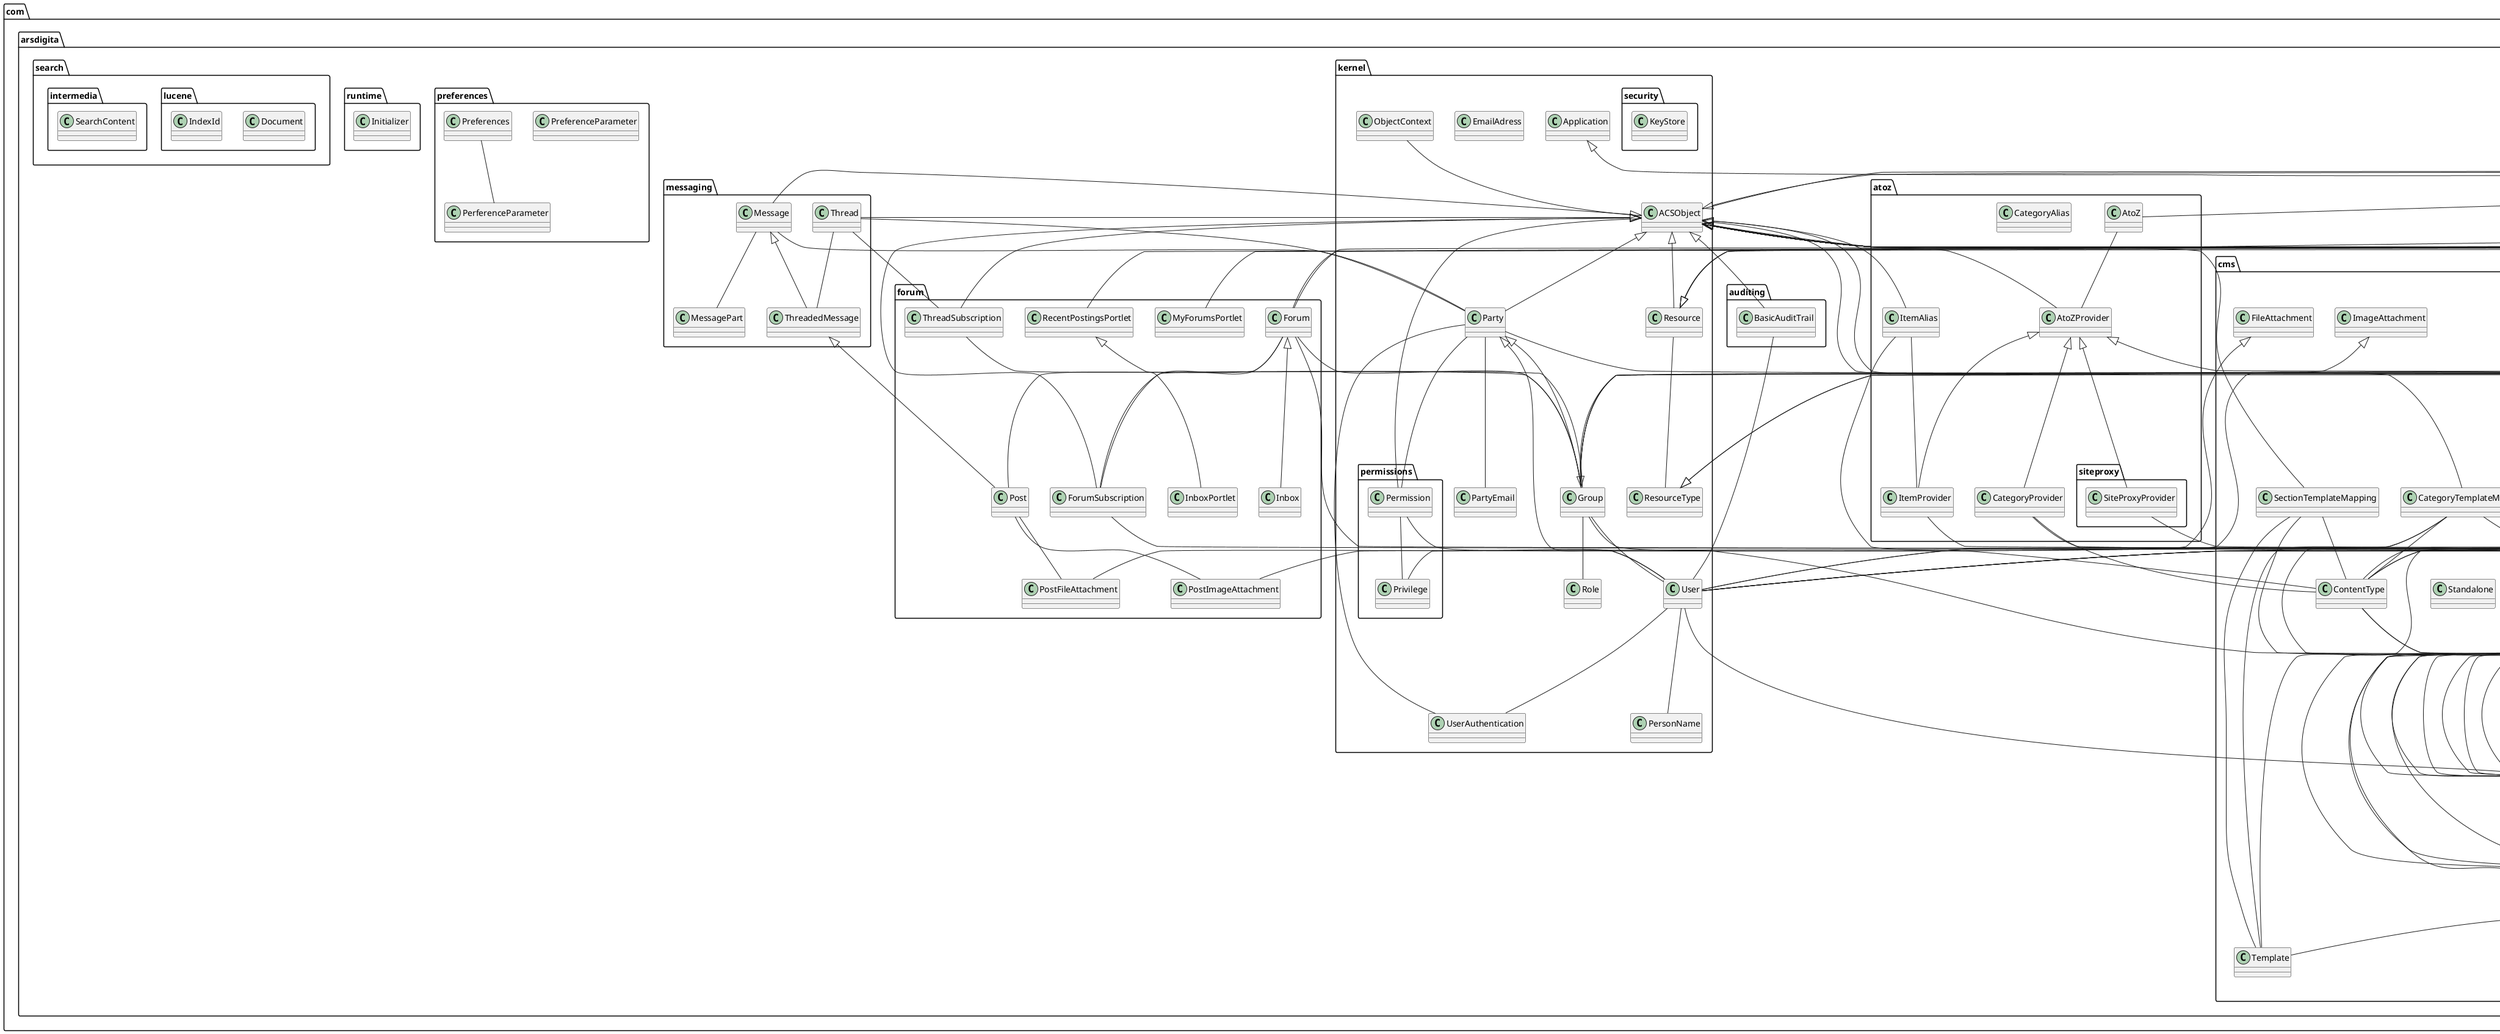 @startuml

namespace com.arsdigita.admin {

    class CWAdmin

    com.arsdigita.web.Application <|-- CWAdmin
}

namespace com.arsdigita.auditing {
    class BasicAuditTrail
    
    com.arsdigita.kernel.ACSObject <|-- BasicAuditTrail
    
    BasicAuditTrail -- com.arsdigita.kernel.User
}

namespace com.arsdigita.atoz {

    class AtoZ
    class AtoZProvider
    class CategoryProvider
    class CategoryAlias
    class ItemAlias
    class ItemProvider

    com.arsdigita.web.Application <|-- AtoZ
    com.arsdigita.kernel.ACSObject <|-- AtoZProvider
    com.arsdigita.kernel.ACSObject <|-- ItemAlias
    AtoZProvider <|-- CategoryProvider
    AtoZProvider <|-- ItemProvider
    

    AtoZ -- AtoZProvider
    CategoryProvider -- com.arsdigita.categorization.Category
    CategoryProvider -- com.arsdigita.cms.ContentType
    ItemAlias -- ItemProvider
    ItemAlias -- com.arsdigita.cms.ContentType
    ItemProvider -- com.arsdigita.categorization.Category
}

namespace com.arsdigita.atoz.siteproxy {

    class SiteProxyProvider
    
    com.arsdigita.atoz.AtoZProvider <|-- SiteProxyProvider
    
    SiteProxyProvider -- com.arsdigita.categorization.Category
}

namespace com.arsdigita.auth.http {

    class HttpAuth 
    class Nounce
    class UserLogin

    com.arsdigita.web.Application <|-- HTTPAuth
    com.arsdigita.kernel.ACSObject <|-- UserLogin
}

namespace com.arsdigita.categorization {
    class Category
    class CategoryLocalization
    class UseContext
    class CategoryPurpose

    com.arsdigita.kernel.ACSObject <|-- Category
    com.arsdigita.kernel.ACSObject <|-- CategoryLocalization
    com.arsdigita.kernel.ACSObject <|-- CategoryPurpose

    UseContext -- com.arsdigita.kernel.ACSObject
    Category -- com.arsdigita.kernel.ACSObject

    Category -- CategoryLocalization
    Category -- UseContext
    CategoryPurpose -- Category
}

namespace com.arsdigita.cms {
    
    class Asset
    class AuthoringKit
    class AuthoringStep
    class CategoryTemplateMapping
    class CMSTask
    class CMSTaskType
    class ContentCenter
    class ContentBundle
    class ContentItem
    class ContentPage
    class ContentSection
    class ContentType
    class ContentTypeLifecycleDefinition
    class ContentTypeWorkflowTemplate
    class FileAsset
    class Folder
    class ImageAsset
    class ImageMimeType
    class ItemTemplateMapping
    class Lifecycle
    class LifecycleDefinition
    class LifecycleService
    class Link
    class MimeType
    class MimeTypeExtension
    class MimeTypeStatus
    class Phase
    class PhaseDefinition
    class PublishLock
    class PostConvertHTML
    class PreConvertHTML
    class PublishedLink
    class RelationAttribute
    class ResourceType
    class Resource
    class ResourceMapping
    class ReusableImageAsset
    class SectionTemplateMapping
    class Service
    class Standalone
    class TaskEventURLGenerator
    class TemplateContext
    class Template
    class TextAsset
    class TextMimeType
    class UpgradeProcess
    class UserDefinedContentItem
    class UserHomeFolderMap

    Asset <|-- FileAsset
    Asset <|-- ImageAsset
    Asset <|-- TextAsset
    com.arsdigita.kernel.ACSObject <|-- AuthoringKit
    com.arsdigita.kernel.ACSObject <|-- AuthoringStep
    com.arsdigita.kernel.ACSObject <|-- CategoryTemplateMapping
    com.arsdigita.kernel.ACSObject <|-- ContentType
    com.arsdigita.kernel.ACSObject <|-- Lifecycle
    com.arsdigita.kernel.ACSObject <|-- LifecycleDefinition
    com.arsdigita.kernel.ACSObject <|-- ItemTemplateMapping
    com.arsdigita.kernel.ACSObject <|-- Phase
    com.arsdigita.kernel.ACSObject <|-- PhaseDefinition
    com.arsdigita.kernel.ACSObject <|-- RelationAttribute
    com.arsdigita.kernel.ACSObject <|-- SectionTemplateMapping
    com.arsdigita.kernel.ACSObject <|-- UserHomeFolderMap
    com.arsdigita.web.Application <|-- ContentCenter
    com.arsdigita.web.Application <|-- ContentSection
    com.arsdigita.web.Application <|-- Service
    com.arsdigita.versioning.VersionedACSObject <|-- ContentItem
    com.arsdigita.workflow.simple.UserTask <|-- CMSTask
    ContentItem <|-- Asset
    ContentItem <|-- ContentBundle
    ContentItem <|-- ContentPage
    ContentItem <|-- Folder
    ImageAsset <|-- ReusableImageAsset
    MimeType <|-- ImageMimeType
    MimeType <|-- TextMimeType
    TextAsset <|-- Template

    Asset -- MimeType
    AuthoringKit -- ContentType
    AuthoringKit -- AuthoringStep
    CategoryTemplateMapping -- Category
    CategoryTemplateMapping -- ContentType
    CategoryTemplateMapping -- Template
    CategoryTemplateMapping -- ContentSection
    CMSTask -- CMSTaskType
    ContentItem -- com.arsdigita.kernel.ACSObject
    ContentItem -- ContentType
    ContentItem -- ContentSection
    ContentItem -- Folder
    ContentItem -- Lifecycle    
    ContentSection -- com.arsdigita.globalization.Charset
    ContentSection -- com.arsdigita.globalization.Charset.Locale
    ContentSection -- com.arsdigita.kernel.Group    
    ContentSection -- Folder
    ContentSection -- LifecycleDefinition
    ContentType -- com.arsdigita.formbuilder.FormSection
    ContentType -- ContentSection    
    ItemTemplateMapping -- Template
    ItemTemplateMapping -- ContentItem
    Lifecycle -- LifecycleDefinition
    Lifecycle -- Phase
    LifecycleDefinition -- PhaseDefinition
    LifecycleService -- com.arsdigita.kernel.ACSObject
    LifecycleService -- Lifecycle
    MimeType -- MimeTypeExtension
    Phase -- PhaseDefinition
    PublishedLink -- ACSObject
    PublishedLink -- ContentItem
    Resource -- ResourceType
    SectionTemplateMapping -- ContentSection
    SectionTemplateMapping -- ContentType
    SectionTemplateMapping -- Template
    TaskEventURLGenerator -- CMSTaskType
    UserHomeFolderMap -- Folder
    UserHomeFolderMap -- ContentSection
    UserHomeFolderMap -- User
    com.arsdigita.workflow.simple.WorkflowTemplate -- ContentSection

}

namespace com.arsdigita.cms.contentassets {

    class DublinCoreES
    class FileAttachment
    class GenericOrgaUnitTextAsset
    class ItemImageAttachment
    class Notes
    class RelatedLink
    
    com.arsdigita.cms.ContentItem <|-- DublinCoreES
    com.arsdigita.cms.FileAsset <|-- FileAttachment
    com.arsdigita.cms.contenttypes.Link <|-- ReleatedLink
    com.arsdigita.kernel.ACSObject <|-- ItemImageAttachment
    com.arsdigita.kernel.ACSObject <|-- Notes
    com.arsdigita.kernel.ACSObject <|-- GenericOrgaUnitTextAsset
    
    DublinCoreES -- com.arsdigita.cms.ContentItem
    FileAttachment -- com.arsdigita.cms.ContentItem
    GenericOrgaUnitTextAsset -- com.arsdigita.cms.contenttypes.GenericOrganizationalUnit
    ItemImageAttachment -- Link
    ItemImageAttachment -- ReusableImageAsset
    ItemImageAttachment -- com.arsdigita.cms.ContentItem
    Note -- com.arsdigita.cms.ContentItem
    ReleatedLink -- ContentItem
    ReleatedLink -- com.arsdigita.cms.MimeType
}

namespace com.arsdigita.cms.contenttypes {
    
    class AddressType
    class Agenda
    class Article
    class ArticleSection
    class Bookmark
    class Contact
    class ContentGroup
    class ContentGroupAssociation
    class DecisionTree
    class DecisionTreeSection
    class DecisionTreeOption
    class DecisionTreeSectionOptionTarget
    class Event
    class FAQItem
    class FileStorageItem
    class GenericAddress
    class GenericAddressBundle
    class GenericArticle
    class GenericContact
    class GenericContactBundle
    class GenericContactEntry
    class GenericOrganizationalUnit
    class GenericOrganizationalUnitBundle
    class GenericPerson
    class GenericPersonBundle
    class GlossaryItem
    class HistoricDate
    class Image
    class InlineSite
    class IsoCountry
    class Job
    class LegalNotice
    class Link
    class Member
    class Minutes
    class MOTDItem
    class MultiPartArticle
    class NewsItem
    class Organization
    class Person
    class PressRelease
    class PublicPersonalProfile
    class PublicPersonalProfileBundle
    class PublicPersonalProfileNavItem
    class ResearchNetwork
    class ResearchNetworkMembership
    class Service
    class SimpleAddress
    class SimpleOrganization
    class SimpleOrganizationBundle
    class SiteProxy
    class Survey
    class SurveyResponse
    class SurveyAnswer
    
    com.arsdigita.kernel.ACSObject <|-- Link
    com.arsdigita.kernel.ACSObject <|-- ResearchNetworkMembership
    com.arsdigita.cms.ContentItem <|-- ContentGroup
    com.arsdigita.cms.ContentItem <|-- ContentGroupAssociation
    com.arsdigita.cms.ContentItem <|-- SurveyResponse
    com.arsdigita.cms.ContentItem <|-- SurveyAnswer
    com.arsdigita.cms.ContentBundle <|-- GenericAddressBundle
    com.arsdigita.cms.ContentBundle <|-- GenericContactBundle
    com.arsdigita.cms.ContentBundle <|-- GenericOrganizationalUnitBundle
    com.arsdigita.cms.ContentBundle <|-- GenericPersonBundle
    com.arsdigita.cms.ContentBundle <|-- PublicPersonalProfileBundle
    com.arsdigita.cms.ContentItem <|-- GenericContactEntry
    com.arsdigita.cms.ContentItem <|-- DecisionTreeSectionOption
    com.arsdigita.cms.ContentItem <|-- DecisionTreeOptionTarget
    com.arsdigita.cms.ContentPage <|-- ArticleSection
    com.arsdigita.cms.ContentPage <|-- Bookmark
    com.arsdigita.cms.ContentPage <|-- DecisionTree
    com.arsdigita.cms.ContentPage <|-- DecisionTreeSection
    com.arsdigita.cms.ContentPage <|-- FAQItem
    com.arsdigita.cms.ContentPage <|-- FileStorageItem
    com.arsdigita.cms.ContentPage <|-- GenericAddress
    com.arsdigita.cms.ContentPage <|-- GenericArticle
    com.arsdigita.cms.ContentPage <|-- GenericContact
    com.arsdigita.cms.ContentPage <|-- GenericOrganizationalUnit
    com.arsdigita.cms.ContentPage <|-- GenericPerson
    com.arsdigita.cms.ContentPage <|-- GlossaryItem
    com.arsdigita.cms.ContentPage <|-- Image
    com.arsdigita.cms.ContentPage <|-- InlineSite
    com.arsdigita.cms.ContentPage <|-- Job
    com.arsdigita.cms.ContentPage <|-- MOTDItem
    com.arsdigita.cms.ContentPage <|-- MultiPartArticle
    com.arsdigita.cms.ContentPage <|-- Organization
    com.arsdigita.cms.ContentPage <|-- PublicPersonalProfile
    com.arsdigita.cms.ContentPage <|-- ResearchNetwork
    com.arsdigita.cms.ContentPage <|-- Service
    com.arsdigita.cms.ContentPage <|-- SimpleAddress
    com.arsdigita.cms.ContentPage <|-- SiteProxy
    com.arsdigita.cms.ContentPage <|-- Survey
    GenericAddress <|-- Address
    GenericArticle <|-- Agenda
    GenericArticle <|-- Article
    GenericArticle <|-- Event
    GenericArticle <|-- HistoricDate
    GenericArticle <|-- LegalNotice
    GenericArticle <|-- Minutes
    GenericArticle <|-- NewsItem
    GenericArticle <|-- PressRelease
    GenericContact <|-- Contact
    GenericPerson <|-- Member
    GenericPerson <|-- Person
    GenericOrganizationalUnit <|-- SimpleOrganization
    GenericOrganizationalUnitBundle <|-- SimpleOrganizationBundle
    
    ArticleSection -- com.arsdigita.cms.TextAsset
    ArticleSection -- com.arsdigita.cms.ReusableImageAsset
    ContentGroup -- ContentGroupAssociation
    ContentGroupAssociation -- com.arsdigita.cms.ContentItem
    DecisionTree -- DecisionTreeSection
    DecisionTreeSection -- DecisionTreeSectionOption
    DecisionTreeSection -- com.arsdigita.cms.TextAsset
    DecisionTreeSectionOption -- DecisionTreeptionTarget
    FileStorageItem -- com.arsdigita.cms.FileAsset
    GenericContact -- GenericContactEntry
    GenericContactBundle -- GenericPersonBundle
    GenericContactBundle -- GenericAddressBundle
    GenericOrganizationalUnitBundle -- GenericContactBundle
    GenericOrganizationalUnitBundle -- GenericPersonBundle
    Image -- com.arsdigita.cms.ImageAsset
    Link -- ContentItem
    MOTDItem -- com.arsdigita.cms.FileAsset
    Organization -- com.arsdigita.cms.ImageAsset
    MultiPartArticle -- ArticleSection
    PublicPersonalProfileBundle -- GenericPersonBundle
    PublicPersonalProfile -- PublicPersonalProfileNavItem
    ResearchNetwork -- ResearchNetworkMembership
    ResarchNetworkMembership -- Person
    SimpleAddress -- IsoCountry
    Survey -- com.arsdigita.formbuilder.FormSection
    Survey -- SurveyResponse
    SurveyResponse -- SurveyAnswer
}

namespace com.arsdigita.cms.contenttypes.xmlfeed {

    class XMLFeed

    com.arsdigita.cms.formbuilder.FormItem <|-- XMLFeed
    
    XMLFeed -- com.arsdigita.cms.FileAsset
}

namespace com.arsdigita.cms.formbuilder {

    class FormItem
    class FormSectionItem
    class FormSectionWrapper
    
    com.arsdigita.cms.ContentPage <|-- FormItem
    com.arsdigita.cms.ContentPage <|-- FormSectionItem
    com.arsdigita.formbuoilder.Component <|-- FormSectionWrapper
    

    FormItem -- com.arsdigita.formbuilder.FormSection
    FormSection -- com.arsdigita.formbuilder.FormSection
    FormSectionWrapper -- FormSectionItem
}

namespace com.arsdigita.cms.docmgr {

    class DocFolder
    class DocLink
    class Document
    class DocumentCategoryBrowserApplication
    class LegacyDocumentCategoryBrowserApplication
    class Repository

    com.arsdigita.cms.Folder <|-- DocFolder
    com.arsdigita.cms.ContentPage <|-- DocLink
    com.arsdigita.cms.ContentPage <|-- Document
    com.arsdigita.web.Application <|-- DocumentCategoryBrowserApplication
    com.arsdigita.web.Application <|-- LegacyDocumentCategoryBrowserApplication
    com.arsdigita.web.Application <|-- Repository
    
    DocLink -- Document
    DocLink -- Repository
    Document -- com.arsdigita.cms.FileAsset
    Document -- Repository
    Document -- com.arsdigita.kernel.User
    
}

namespace com.arsdigita.cms.docmgr.ui {

    class CategoryDocsNavigatorPortlet
    class LegacyCategoryDocsNavigatorPortlet
    class RecentUpdatedDocsPortlet

    com.arsdigita.portal.Portlet <|-- CategoryDocsNavigatorPortlet
    com.arsdigita.portal.Portlet <|-- LegacyCategoryDocsNavigatorPortlet
    com.arsdigita.portal.Portlet <|-- RecentUpdatedDocsNavigatorPortlet
}

namespace com.arsdigita.docrepo {

    class DocBlobject
    class File
    class Folder
    class Repository
    class ResourceImpl
    
    com.arsdigita.versioning.VersionedACSObject <|-- ResourceImpl
    com.arsdigita.web.Application <|-- Repository
    ResourceImpl <|-- File
    ResourceImpl <|-- Folder

    ResourceImpl -- DocBlobject
    ResourceImpl -- com.arsdigita.kernel.User
}

namespace com.arsdigita.docrepo.ui {

    class RecentUpdatedDocsPortlet

    com.arsdigita.portal.Portlet <|-- RecentUpdatedDocsPortlet

}
namespace com.arsdigita.cms.portlet {

    class ContentDirectoryPortlet
    class ContentItemPortlet
    class ContentSectionsPortlet
    class TaskPortlet

    com.arsdigita.portal.Portlet <|-- ContentDirectoryPortlet
    com.arsdigita.portal.Portlet <|-- ContentItemPortlet
    com.arsdigita.portal.Portlet <|-- ContentSectionsPortlet
    com.arsdigita.portal.Portlet <|-- TaskPortlet

    ContentItemPortlet -- com.arsdigita.cms.ContentItem
}

namespace com.arsdigita.cms.publicpersonalprofile {

    class PublicPersonalProfile

    com.arsdigita.kernel.Application <|-- PublicPersonalProfile

}

namespace com.arsdigita.cms.publishToFile {

    class QueueEntry
    class PublishedFile
    class PublishedLink
    
    QueueEntry -- com.arsdigita.web.Host
}

namespace com.arsdigita.coventry.cms.contenttypes {

    class Councillor
    class Person

    com.arsdigita.cms.TextPage <|-- Person
    Person <|-- Councillor
}

namespace com.arsdigita.faq {

    class Faq
    class QAPair
    class FaqQuestionsPortlet

    com.arsdigita.web.Application <|-- Faq
    com.arsdigita.kernel.ACSObject <|-- QAPair
    com.arsdigita.portal.Portlet <|-- Portlet

    Faq -- QAPair
}

namespace com.arsdigita.formbuilder {

    class Component
    class DataDrivenSelect
    class FormSection
    class Listener
    class MetaObject
    class ObjectType
    class Option
    class PersistentDataQuery
    class ProcessListener
    class Widget
    class WidgetLabel

    com.arsdigita.kernel.ACSObject <|-- Component
    com.arsdigita.kernel.ACSObject <|-- Listener
    com.arsdigita.kernel.ACSObject <|-- MetaObject
    com.arsdigita.kernel.ACSObject <|-- PersistentDataQuery
    com.arsdigita.kernel.ACSObject <|-- ProcessListener

    Component <|-- FormSection
    Component <|-- Option
    Component <|-- Widget
    Component <|-- WidgetLabel
    Widget <|-- DataDrivenSelect

    Listener -- Widget
    FormSection -- ProcessListener
    Widget -- WidgetLabel

}

namespace com.arsdigita.formbuilder.actions {

    class ConfirmEmailListener
    class ConfirmRedirectListener
    class RemoteServerPostListener
    class SimpleEmailListener
    class TemplateEmailListener
    class XMLEmailListener

    com.arsdigita.formbuilder.ProcessListener <|-- ConfirmEmailListener
    com.arsdigita.formbuilder.ProcessListener <|-- ConfirmRedirectListener
    com.arsdigita.formbuilder.ProcessListener <|-- RemoteServerPostListener
    com.arsdigita.formbuilder.ProcessListener <|-- SimpleEmailListener
    com.arsdigita.formbuilder.ProcessListener <|-- TemplateEmailListener
    com.arsdigita.formbuilder.ProcessListener <|-- XMLEmailListener
}

namespace com.arsdigita.formbuilder.pdf {

    class PDFListener

    com.arsdigita.formbuilder.ProcessListener <|-- PDFListener
}

namespace com.arsdigita.forum {

    class Forum
    class ForumSubscription
    class Inbox
    class InboxPortlet
    class MyForumsPortlet
    class Post
    class PostFileAttachment
    class PostImageAttachment
    class RecentPostingsPortlet
    class ThreadSubscription

    com.arsdigita.cms.FileAttachment <|-- PostFileAttachment
    com.arsdigita.cms.ImageAttachment <|-- PostImageAttachment
    com.arsdigita.kernel.ACSObject <|-- ForumSubscription
    com.arsdigita.kernel.ACSObject <|-- ThreadSubscription
    com.arsdigita.portal.Portlet <|-- MyForumsPortlet
    com.arsdigita.portal.Portlet <|-- RecentPostingsPortlet
    com.arsdigita.messaging.ThreadedMessage <|-- Post
    com.arsdigita.web.Appliation <|-- Forum
    Forum <|-- Inbox
    RecentPostingsPortlet <|-- InboxPortlet

    Forum -- com.arsdigita.categorization.Category
    Forum -- com.arsdigita.cms.lifecycle.LifecycleDefinition
    Forum -- com.arsdigita.kernel.Group
    Forum -- ForumSubscription
    Forum -- Post
    ForumSubscription -- com.arsdigita.kernel.Group
    ForumSubscription -- com.arsdigita.notification.Digest
    Post -- PostFileAttachment
    Post -- PostImageAttachment
    ThreadSubscription -- com.arsdigita.messaging.Thread
    ThreadSubscription -- com.arsdigita.kernel.Group
    
}

namespace com.arsdigita.globalization {
    
    class Charset
    class Locale
    class MessageCatalog

    Charset -- Locale
    MessageCatalog -- Locale
}

namespace com.arsdigita.kernel {

    class ACSObject
    class EmailAdress
    class Group
    class Party
    class PartyEmail
    class PersonName
    class ResourceType
    class Resource
    class Role
    class ObjectContext
    class User
    class UserAuthentication

    ACSObject <|-- Party
    ACSObject <|-- Resource
    Party <|-- Group
    Party <|-- User

    Group -- User
    Group -- Role
    ObjectContext -- ACSObject
    Party -- PartyEmail
    Party -- com.arsdigita.kernel.permissions.Permission
    Party -- UserAuthentication
    Resource -- ResourceType
    User -- com.arsdigita.kernel.permissions.Permission
    User -- PersonName
    User -- UserAuthentication

}

namespace com.arsdigita.kernel.permissions {

        class Permission
        class Privilege

        Permission -- com.arsdigita.kernel.ACSObject
        Permission -- Privilege
}

namespace com.arsdigita.kernel.security {
        class KeyStore
}

namespace com.arsdigita.london.atoz {

    class DomainProvider

    com.arsdigita.atoz.AtoZProvider <|-- DomainProvider

    DomainProvider -- com.arsdigita.london.terms.Domain
}

namespace com.arsdigita.london.cms.dublin {
    
    class DublinCoreItem

    com.arsdigita.cms.ContentItem <|-- DublinCoreItem

    DublinCoreItem -- com.arsdigita.cms.ContentItem
}

namespace com.arsdigita.london.cms.freeform {
    
    class FreeformContentItem
    class FreeformContentItemAsset

    com.arsdigita.cms.ContentPage <|-- FreeformContentItem
    
    
    FreeformContentItem -- FreeformContentItemAsset
    FreeformContentItemAsset -- com.arsdigita.cms.Asset
}

namespace com.arsdigita.london.cms.freeform.asset {

    class FreeformBinaryAsset

    com.arsdigita.cms.Asset <|-- FreeformBinaryAsset
    com.arsdigita.cms.Asset <|-- FreeformTextAsset
}

namespace com.arsdigita.london.importer {

    class RemoteOidMapping
}

namespace com.arsdigita.london.search {

    class Search
    class Server
    class SponsoredLink

    com.arsdigita.kernel.ACSObject <|-- Server
    com.arsdigita.kernel.ACSObject <|-- SponsoredLink
    com.arsdigita.web.Application <|-- Search
    
}

namespace com.arsdigita.london.search.spider {

    class SpideredContent

    com.arsdigita.kernel.ACSObject <|-- SpideredContent
}

namespace com.arsdigita.london.terms {

    class Domain
    class Term
    class Terms
    
    com.arsdigita.kernel.ACSObject <|-- Term
    com.arsdigita.web.Application <|-- Terms

    Domain -- com.arsdigita.categorization.Category
    Domain -- Term
    Term -- com.arsdigita.categorization.Category
}

namespace com.arsdigita.london.terms.indexing {

    class Indexer

    com.arsdigita.kernel.ACSObject <|-- Indexer

    Indexer -- com.arsdigita.london.terms.Domain
}

namespace com.arsdigita.london.contenttypes {

    class Contact
    class ContactAddress
    class ContactPhone
    class ContactType
    class ESDService

    com.arsdigita.cms.ContentItem <|-- ContactAddress
    com.arsdigita.cms.ContentItem <|-- ContactPhone
    com.arsdigita.cms.ContentItem <|-- ContactType
    com.arsdigita.cms.ContentPage <|-- Contact
    com.arsdigita.cms.contenttypes.GenericArticle <|-- ESDService
    
    Contact -- com.arsdigita.cms.ContentItme
    Contact -- ContactAddress
    Contact -- ContactPhone
    Contact -- ContactType
    Contact -- ESDService
}

namespace com.arsdigita.london.userprefs {

    class PersistentUserPrefs
    class Pref

    PersistentUserPrefs -- com.arsdigita.kernel.User
    PersistentUserPrefs -- Pref
}

namespace com.arsdigita.messaging {
    
    class Message
    class MessagePart
    class Thread
    class ThreadedMessage

    com.arsdigita.kernel.ACSObject <|-- Message
    com.arsdigita.kernel.ACSObject <|-- Thread
    Message <|-- ThreadedMessage

    Message -- MessagePart
    Message -- com.arsdigita.kernel.Party
    Thread -- ThreadedMessage
    Thread -- Party
}

namespace com.arsdigita.navigation {

    class Navigation
    class QuickLink
    class Template
    class TemplateMapping

    com.arsdigita.kernel.ACSObject <|-- QuickLink
    com.arsdigita.web.Application <|-- Navigation
    
    Template -- TemplateMapping
    TemplateMapping -- com.arsdigita.categorization.Category
}

namespace com.arsdigita.navigation.portlet {

    class ItemListPortlet
    class NavigationTreePortlet
    class ObjectListPortlet

    com.arsdigita.portal.Portlet <|-- NavigationTreePortlet
    com.arsdigita.portal.Portlet <|-- ObjectListPortlet
    ObjectListPortlet <|-- ItemListPortlet

    NavigationTreePortlet -- com.arsdigita.navigation.Navigation
    ObjectListPortlet -- com.arsdigita.categorization.Category
}

namespace com.arsdigita.notification {

    class Digest
    class Notification
    class QueueItem

    com.arsdigita.kernel.ACSObject <|-- Digest
    com.arsdigita.kernel.ACSObject <|-- Notification
}

namespace com.arsdigita.persistence {
    
    class DynamicAssociation
    class DynamicObjectType

    com.arsdigita.kernel.ACSObject <|-- DynamicAssociation
    com.arsdigita.kernel.ACSObject <|-- DynamicObjectType
}

namespace com.arsdigita.portal {
    
    class AgentPortlet
    class Portal
    class Portlet
    class PortletType

    Portlet <|-- AgentPortlet
    com.arsdigita.kernel.Resource <|-- Portal
    com.arsdigita.kernel.Resource <|-- Portlet
    com.arsdigita.kernel.ResourceType <|-- PortletType
    
    Portal -- Portlet
    PortletType -- com.arsdigita.web.ApplicationType
}

namespace com.arsdigita.portal.portlet {

    class WorkspaceDirectoryPortlet <<ccm-rssfeed>>

    com.arsdigita.portal.Portlet <|-- WorkspaceDirectoryPortlet
}

namespace com.arsdigita.portlet {

    class BookmarksPortlet
    class Bookmark
    class NewsPortlet

    com.arsdigita.cms.contenttypes.Link <|-- Bookmark
    com.arsdigita.portal.Portlet <|--  BookmarksPortlet
    com.arsdigita.portal.Portlet <|-- NewsPortlet

    BookmarksPortlet -- Bookmark

}

namespace com.arsdigita.portalworkspace {

    class PageLayout
    class Workspace
    class WorkspacePage

    com.arsdigita.web.Application <|-- Workspace
    com.arsdigita.portal.Portal <|-- WorkspacePage

    Workspace -- WorkspacePage
    Workspace -- PageLayout
    WorkspacePage -- PageLayout
    Workspace -- com.arsdigita.kernel.User
    
}

namespace com.arsdigita.portalworkspace.portlet {

    class ApplicationDirectoryPortlet
    class ContentDirectoryPortlet
    class FlashPortlet
    class FreeformHTMLPortlet
    class LoginPortlet
    class MyWorkspacesPortlet
    class RSSFeedPortlet
    class TimeOfDayPortlet
    class WorkspaceNavigatorPortlet
    class WorkspaceSummaryPortlet

    com.arsdigita.portal.Portlet <|-- ApplicationDirectoryPortlet
    com.arsdigita.portal.Portlet <|-- ContentDirectoryPortlet
    com.arsdigita.portal.Portlet <|-- FlashPortlet
    com.arsdigita.portal.Portlet <|-- FreeformHTMLPortlet
    com.arsdigita.portal.Portlet <|-- LoginPortlet
    com.arsdigita.portal.Portlet <|-- MyWorkspacesPortlet
    com.arsdigita.portal.Portlet <|-- RSSFeedPortlet
    com.arsdigita.portal.Portlet <|-- TimeOfDayPortlet
    com.arsdigita.portal.Portlet <|-- WorkspaceNavigatorPortlet
    com.arsdigita.portal.Portlet <|-- WorkspaceSummaryPortlet
    
    ContentDirectoryPortlet -- com.arsdigita.categorization.Category
}

namespace com.arsdigita.cms.portletdataprovider {

    class PortletDataProvider

    com.arsdigita.web.Application <|-- PortletDataProvider
}

namespace com.arsdigita.preferences {
    
    class PreferenceParameter
    class Preferences

    Preferences -- PerferenceParameter
}

namespace com.arsdigita.rssfeed {

    class Feed <<ccm-rssfeed>>
    class RSSFeed <<ccm-rssfeed>>

    com.arsdigita.kernel.ACSObject <|-- Feed
    com.arsdigita.web.Application <|-- RSSFeed

}

namespace com.arsdigita.runtime {
    
    class Initializer
}

namespace com.arsdigita.search.lucene {

    class Document
    class IndexId
}

namespace com.arsdigita.search.intermedia {

    class SearchContent
}

namespace com.arsdigita.ui.Login {

    class Login

    com.arsdigita.web.Application <|-- Login
}

namespace com.arsdigita.ui.admin {

    class Admin

    com.arsdigita.web.Application <|-- Admin
}

namespace com.arsdigita.ui.permissions {

    class Permissions

    com.arsdigita.web.Application <|-- Permissions
}

namespace com.arsdigita.versioning {
    
    class BlobOperation
    class ClobOperation
    class DataObjectChange
    class EventType
    class GenericOperation
    class JavaClass
    class Operation
    class Tag
    class Txn
    class VersionedACSObject
    
    com.arsdigita.kernel.ACSObject <|-- VersionedACSObject
    Operation <|-- BlobOperation
    Operation <|-- ClobOperation
    Operation <|-- GenericOperation

    DataObjectChange -- Txn
    DataObjectChange --Operation
    EventType -- Operation
    JavaClass --Operation
    Txn -- com.arsdigita.kernel.User
    Txn -- Tag
    Txn -- DataObjectChange
}

namespace com.arsdigita.web {

    class Application
    class ApplicationType
    class Host

    com.arsdigita.kernel.Resource <|-- Application
    com.arsdigita.kernel.ResourceType <|-- ApplicationType

    Application -- com.arsdigita.kernel.Group
    ApplicationType -- com.arsdigita.kernel.permissions.Privilege
    ApplicationType -- com.arsdigita.kernel.Group
}

namespace com.arsdigita.webdevsupport {

    class WebDevSupport

    com.arsdigita.web.Application <|-- WebDevSupport
}

namespace com.arsdigita.workflow.simple {

    class Task
    class TaskComment
    class UserTask
    class Workflow
    class WorkflowTemplate

    com.arsdigita.kernel.ACSObject <|-- Task
    Task <|-- UserTask
    Task <|-- Workflow
    Workflow <|-- WorkflowTemplate

    Task -- TaskComment
    UserTask -- com.arsdigita.kernel.User
    UserTask -- com.arsdigita.kernel.Group
    Workflow --Task
    Workflow -- com.arsdigita.kernel.ACSObject
}

namespace com.arsdigita.workspace {
    
    class ApplicationDirectoryPortlet
    class BookmarkApplication
    class Bookmark
    class BookmarkPortlet
    class Role
    class SubWorkspaceTab
    class Theme
    class ThemeApplication
    class Workspace
    class WorkspaceNavigatiorPortlet
    class WorkspaceSummaryPortlet
    class WorkspaceTab
    
    com.arsdigita.web.Application <|-- BookmarkApplication
    com.arsdigita.web.Application <|-- ThemeApplication
    com.arsdigita.web.Application <|-- Workspace
    com.arsdigita.kernel.ACSObject <|-- Bookmark
    com.arsdigita.kernel.ACSObject <|-- Theme
    com.arsdigita.kernel.Group <|-- Role
    com.arsdigita.portal.Portal <|-- WorkspaceTab
    com.arsdigita.portal.Portlet <|-- ApplicationDirectoryPortlet
    com.arsdigita.portal.Portlet <|-- BookmarkPortlet
    com.arsdigita.portal.Portlet <|-- WorkspaceNavigatorPortlet
    com.arsdigita.portal.Portlet <|-- WorkspaceSummaryPortlet
    Workspace -- com.arsdigita.kernel.Party
    Workspace -- Theme
    WorkspaceTab <|-- SubWorkspaceTab

    BookmarkApplication -- Bookmark
    Role -- Workspace
    SubWorkspaceTab -- WorkspaceTab
    Workspace -- WorkspaceTab
}

namespace com.arsdigita.workspace.misc {

    class StarfleetPortlet

    com.arsdigita.portal.Portlet <|-- StarfleetPortlet
}

namespace com.arsdigita.workspace.personal {
    
    class MyWorkspacesPortlet
    class PersonalWorkspace
    class PersonalWorkspaceCreator

    com.arsdigita.portal.Portlet <|-- MyWorkspacesPortlet
    com.arsdigita.web.Application <|-- PersonalWorkspaceCreator
    com.arsdigita.workspace.Workspace <|-- PersonalWorkspace
    

    PersonalWorkspace -- com.arsdigita.kernel.User
}

namespace com.arsdigita.workspace.ui {

    class PortalArchiver
    class PortalSiteMap
    class WorkspaceCreator

    com.arsdigita.web.Application <|-- PortalArchiver
    com.arsdigita.web.Application <|-- PortalSiteMap
    com.arsdigita.web.Application <|-- WorkspaceCreator
}

@enduml